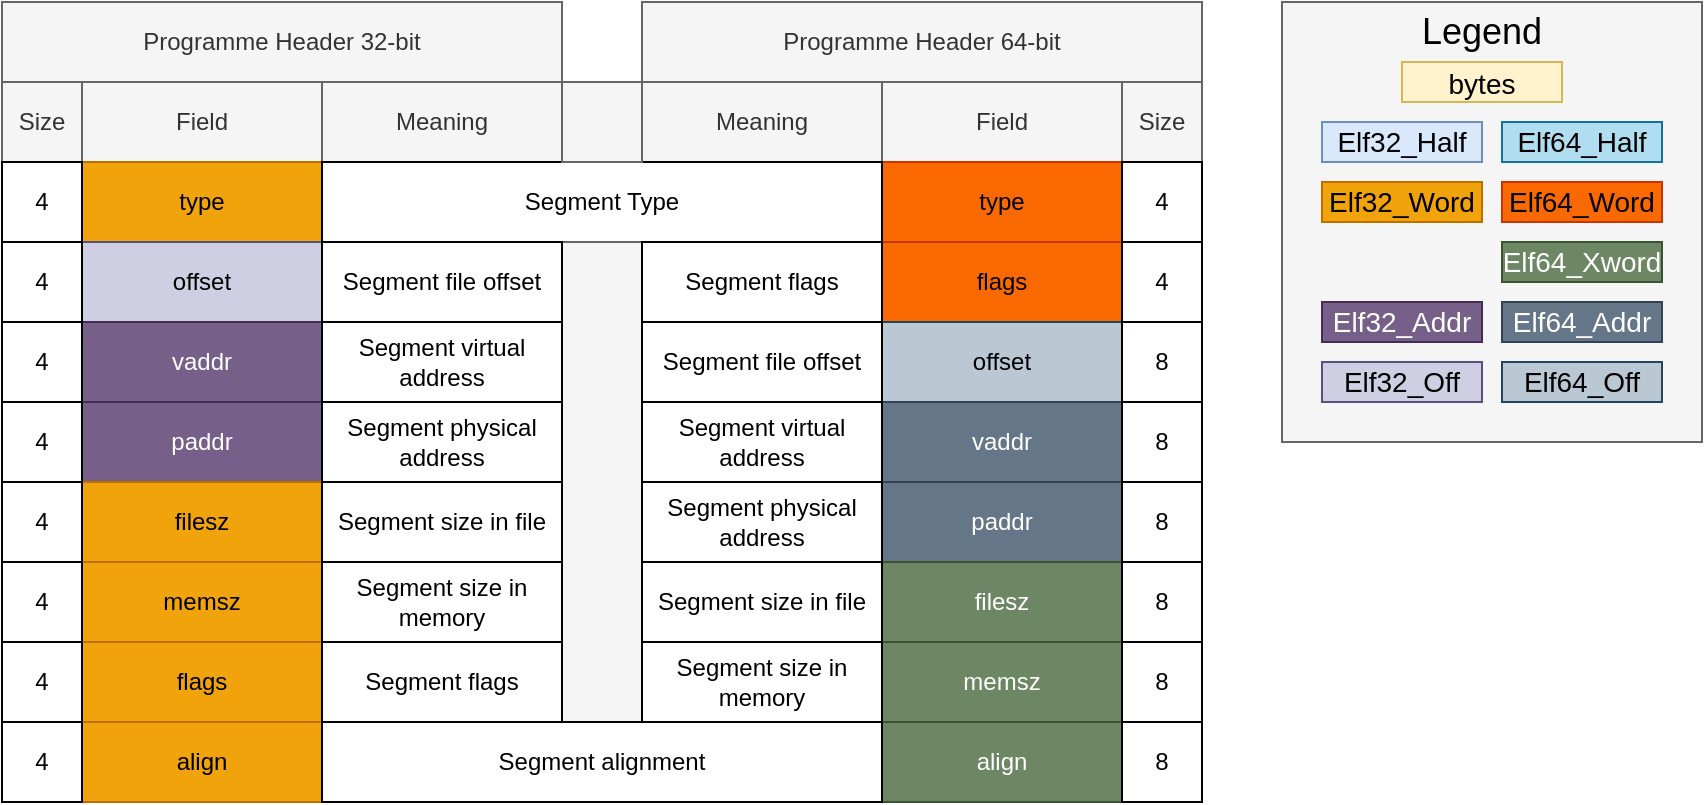 <mxfile version="20.0.4" type="device"><diagram id="YktVvvT_VE8jcDdbDB6O" name="Page-1"><mxGraphModel dx="1422" dy="780" grid="1" gridSize="10" guides="1" tooltips="1" connect="1" arrows="1" fold="1" page="1" pageScale="1" pageWidth="850" pageHeight="1100" math="0" shadow="0"><root><mxCell id="0"/><mxCell id="1" parent="0"/><mxCell id="N3jaFWHLVTYNTdlvyu-r-1" value="Programme Header 32-bit" style="rounded=0;whiteSpace=wrap;html=1;fillColor=#f5f5f5;fontColor=#333333;strokeColor=#666666;" vertex="1" parent="1"><mxGeometry x="80" y="80" width="280" height="40" as="geometry"/></mxCell><mxCell id="N3jaFWHLVTYNTdlvyu-r-2" value="Programme Header 64-bit" style="rounded=0;whiteSpace=wrap;html=1;fillColor=#f5f5f5;fontColor=#333333;strokeColor=#666666;" vertex="1" parent="1"><mxGeometry x="400" y="80" width="280" height="40" as="geometry"/></mxCell><mxCell id="N3jaFWHLVTYNTdlvyu-r-3" value="Size" style="rounded=0;whiteSpace=wrap;html=1;fillColor=#f5f5f5;fontColor=#333333;strokeColor=#666666;" vertex="1" parent="1"><mxGeometry x="80" y="120" width="40" height="40" as="geometry"/></mxCell><mxCell id="N3jaFWHLVTYNTdlvyu-r-4" value="Size" style="rounded=0;whiteSpace=wrap;html=1;fillColor=#f5f5f5;fontColor=#333333;strokeColor=#666666;" vertex="1" parent="1"><mxGeometry x="640" y="120" width="40" height="40" as="geometry"/></mxCell><mxCell id="N3jaFWHLVTYNTdlvyu-r-5" value="Field" style="rounded=0;whiteSpace=wrap;html=1;fillColor=#f5f5f5;fontColor=#333333;strokeColor=#666666;" vertex="1" parent="1"><mxGeometry x="120" y="120" width="120" height="40" as="geometry"/></mxCell><mxCell id="N3jaFWHLVTYNTdlvyu-r-6" value="Field" style="rounded=0;whiteSpace=wrap;html=1;fillColor=#f5f5f5;fontColor=#333333;strokeColor=#666666;" vertex="1" parent="1"><mxGeometry x="520" y="120" width="120" height="40" as="geometry"/></mxCell><mxCell id="N3jaFWHLVTYNTdlvyu-r-7" value="Meaning" style="rounded=0;whiteSpace=wrap;html=1;fillColor=#f5f5f5;fontColor=#333333;strokeColor=#666666;" vertex="1" parent="1"><mxGeometry x="240" y="120" width="120" height="40" as="geometry"/></mxCell><mxCell id="N3jaFWHLVTYNTdlvyu-r-8" value="" style="rounded=0;whiteSpace=wrap;html=1;fillColor=#f5f5f5;fontColor=#333333;strokeColor=#666666;" vertex="1" parent="1"><mxGeometry x="720" y="80" width="210" height="220" as="geometry"/></mxCell><mxCell id="N3jaFWHLVTYNTdlvyu-r-9" value="&lt;font style=&quot;font-size: 18px;&quot;&gt;Legend&lt;/font&gt;" style="text;html=1;strokeColor=none;fillColor=none;align=center;verticalAlign=middle;whiteSpace=wrap;rounded=0;" vertex="1" parent="1"><mxGeometry x="790" y="80" width="60" height="30" as="geometry"/></mxCell><mxCell id="N3jaFWHLVTYNTdlvyu-r-10" value="&lt;font style=&quot;font-size: 14px;&quot;&gt;bytes&lt;/font&gt;" style="rounded=0;whiteSpace=wrap;html=1;fontSize=18;fillColor=#fff2cc;strokeColor=#d6b656;" vertex="1" parent="1"><mxGeometry x="780" y="110" width="80" height="20" as="geometry"/></mxCell><mxCell id="N3jaFWHLVTYNTdlvyu-r-11" value="Elf32_Half" style="rounded=0;whiteSpace=wrap;html=1;fontSize=14;fillColor=#dae8fc;strokeColor=#6c8ebf;" vertex="1" parent="1"><mxGeometry x="740" y="140" width="80" height="20" as="geometry"/></mxCell><mxCell id="N3jaFWHLVTYNTdlvyu-r-12" value="Elf64_Half" style="rounded=0;whiteSpace=wrap;html=1;fontSize=14;fillColor=#b1ddf0;strokeColor=#10739e;" vertex="1" parent="1"><mxGeometry x="830" y="140" width="80" height="20" as="geometry"/></mxCell><mxCell id="N3jaFWHLVTYNTdlvyu-r-13" value="Elf32_Word" style="rounded=0;whiteSpace=wrap;html=1;fontSize=14;fillColor=#f0a30a;strokeColor=#BD7000;fontColor=#000000;" vertex="1" parent="1"><mxGeometry x="740" y="170" width="80" height="20" as="geometry"/></mxCell><mxCell id="N3jaFWHLVTYNTdlvyu-r-14" value="Elf64_Word" style="rounded=0;whiteSpace=wrap;html=1;fontSize=14;fillColor=#fa6800;strokeColor=#C73500;fontColor=#000000;" vertex="1" parent="1"><mxGeometry x="830" y="170" width="80" height="20" as="geometry"/></mxCell><mxCell id="N3jaFWHLVTYNTdlvyu-r-15" value="Elf32_Addr" style="rounded=0;whiteSpace=wrap;html=1;fontSize=14;fillColor=#76608a;strokeColor=#432D57;fontColor=#ffffff;" vertex="1" parent="1"><mxGeometry x="740" y="230" width="80" height="20" as="geometry"/></mxCell><mxCell id="N3jaFWHLVTYNTdlvyu-r-16" value="Elf64_Addr" style="rounded=0;whiteSpace=wrap;html=1;fontSize=14;fillColor=#647687;strokeColor=#314354;fontColor=#ffffff;" vertex="1" parent="1"><mxGeometry x="830" y="230" width="80" height="20" as="geometry"/></mxCell><mxCell id="N3jaFWHLVTYNTdlvyu-r-17" value="Elf32_Off" style="rounded=0;whiteSpace=wrap;html=1;fontSize=14;fillColor=#d0cee2;strokeColor=#56517e;" vertex="1" parent="1"><mxGeometry x="740" y="260" width="80" height="20" as="geometry"/></mxCell><mxCell id="N3jaFWHLVTYNTdlvyu-r-18" value="Elf64_Off" style="rounded=0;whiteSpace=wrap;html=1;fontSize=14;fillColor=#bac8d3;strokeColor=#23445d;" vertex="1" parent="1"><mxGeometry x="830" y="260" width="80" height="20" as="geometry"/></mxCell><mxCell id="N3jaFWHLVTYNTdlvyu-r-19" value="type" style="rounded=0;whiteSpace=wrap;html=1;fillColor=#f0a30a;fontColor=#000000;strokeColor=#BD7000;" vertex="1" parent="1"><mxGeometry x="120" y="160" width="120" height="40" as="geometry"/></mxCell><mxCell id="N3jaFWHLVTYNTdlvyu-r-20" value="offset" style="rounded=0;whiteSpace=wrap;html=1;fillColor=#d0cee2;strokeColor=#56517e;" vertex="1" parent="1"><mxGeometry x="120" y="200" width="120" height="40" as="geometry"/></mxCell><mxCell id="N3jaFWHLVTYNTdlvyu-r-22" value="vaddr" style="rounded=0;whiteSpace=wrap;html=1;fillColor=#76608a;fontColor=#ffffff;strokeColor=#432D57;" vertex="1" parent="1"><mxGeometry x="120" y="240" width="120" height="40" as="geometry"/></mxCell><mxCell id="N3jaFWHLVTYNTdlvyu-r-23" value="paddr" style="rounded=0;whiteSpace=wrap;html=1;fillColor=#76608a;fontColor=#ffffff;strokeColor=#432D57;" vertex="1" parent="1"><mxGeometry x="120" y="280" width="120" height="40" as="geometry"/></mxCell><mxCell id="N3jaFWHLVTYNTdlvyu-r-24" value="filesz" style="rounded=0;whiteSpace=wrap;html=1;fillColor=#f0a30a;fontColor=#000000;strokeColor=#BD7000;" vertex="1" parent="1"><mxGeometry x="120" y="320" width="120" height="40" as="geometry"/></mxCell><mxCell id="N3jaFWHLVTYNTdlvyu-r-25" value="memsz" style="rounded=0;whiteSpace=wrap;html=1;fillColor=#f0a30a;fontColor=#000000;strokeColor=#BD7000;" vertex="1" parent="1"><mxGeometry x="120" y="360" width="120" height="40" as="geometry"/></mxCell><mxCell id="N3jaFWHLVTYNTdlvyu-r-26" value="flags" style="rounded=0;whiteSpace=wrap;html=1;fillColor=#f0a30a;fontColor=#000000;strokeColor=#BD7000;" vertex="1" parent="1"><mxGeometry x="120" y="400" width="120" height="40" as="geometry"/></mxCell><mxCell id="N3jaFWHLVTYNTdlvyu-r-27" value="align" style="rounded=0;whiteSpace=wrap;html=1;fillColor=#f0a30a;fontColor=#000000;strokeColor=#BD7000;" vertex="1" parent="1"><mxGeometry x="120" y="440" width="120" height="40" as="geometry"/></mxCell><mxCell id="N3jaFWHLVTYNTdlvyu-r-28" value="type" style="rounded=0;whiteSpace=wrap;html=1;fillColor=#fa6800;fontColor=#000000;strokeColor=#C73500;" vertex="1" parent="1"><mxGeometry x="520" y="160" width="120" height="40" as="geometry"/></mxCell><mxCell id="N3jaFWHLVTYNTdlvyu-r-29" value="flags" style="rounded=0;whiteSpace=wrap;html=1;fillColor=#fa6800;fontColor=#000000;strokeColor=#C73500;" vertex="1" parent="1"><mxGeometry x="520" y="200" width="120" height="40" as="geometry"/></mxCell><mxCell id="N3jaFWHLVTYNTdlvyu-r-30" value="offset" style="rounded=0;whiteSpace=wrap;html=1;fillColor=#bac8d3;strokeColor=#23445d;" vertex="1" parent="1"><mxGeometry x="520" y="240" width="120" height="40" as="geometry"/></mxCell><mxCell id="N3jaFWHLVTYNTdlvyu-r-31" value="vaddr" style="rounded=0;whiteSpace=wrap;html=1;fillColor=#647687;fontColor=#ffffff;strokeColor=#314354;" vertex="1" parent="1"><mxGeometry x="520" y="280" width="120" height="40" as="geometry"/></mxCell><mxCell id="N3jaFWHLVTYNTdlvyu-r-32" value="paddr" style="rounded=0;whiteSpace=wrap;html=1;fillColor=#647687;fontColor=#ffffff;strokeColor=#314354;" vertex="1" parent="1"><mxGeometry x="520" y="320" width="120" height="40" as="geometry"/></mxCell><mxCell id="N3jaFWHLVTYNTdlvyu-r-33" value="filesz" style="rounded=0;whiteSpace=wrap;html=1;fillColor=#6d8764;fontColor=#ffffff;strokeColor=#3A5431;" vertex="1" parent="1"><mxGeometry x="520" y="360" width="120" height="40" as="geometry"/></mxCell><mxCell id="N3jaFWHLVTYNTdlvyu-r-34" value="memsz" style="rounded=0;whiteSpace=wrap;html=1;fillColor=#6d8764;fontColor=#ffffff;strokeColor=#3A5431;" vertex="1" parent="1"><mxGeometry x="520" y="400" width="120" height="40" as="geometry"/></mxCell><mxCell id="N3jaFWHLVTYNTdlvyu-r-35" value="align" style="rounded=0;whiteSpace=wrap;html=1;fillColor=#6d8764;fontColor=#ffffff;strokeColor=#3A5431;" vertex="1" parent="1"><mxGeometry x="520" y="440" width="120" height="40" as="geometry"/></mxCell><mxCell id="N3jaFWHLVTYNTdlvyu-r-36" value="Meaning" style="rounded=0;whiteSpace=wrap;html=1;fillColor=#f5f5f5;fontColor=#333333;strokeColor=#666666;" vertex="1" parent="1"><mxGeometry x="400" y="120" width="120" height="40" as="geometry"/></mxCell><mxCell id="N3jaFWHLVTYNTdlvyu-r-37" value="Segment Type" style="rounded=0;whiteSpace=wrap;html=1;" vertex="1" parent="1"><mxGeometry x="240" y="160" width="280" height="40" as="geometry"/></mxCell><mxCell id="N3jaFWHLVTYNTdlvyu-r-38" value="" style="rounded=0;whiteSpace=wrap;html=1;fillColor=#f5f5f5;fontColor=#333333;strokeColor=#666666;" vertex="1" parent="1"><mxGeometry x="360" y="120" width="40" height="40" as="geometry"/></mxCell><mxCell id="N3jaFWHLVTYNTdlvyu-r-39" value="" style="rounded=0;whiteSpace=wrap;html=1;fillColor=#f5f5f5;fontColor=#333333;strokeColor=#666666;" vertex="1" parent="1"><mxGeometry x="360" y="200" width="40" height="240" as="geometry"/></mxCell><mxCell id="N3jaFWHLVTYNTdlvyu-r-40" value="Segment file offset" style="rounded=0;whiteSpace=wrap;html=1;" vertex="1" parent="1"><mxGeometry x="240" y="200" width="120" height="40" as="geometry"/></mxCell><mxCell id="N3jaFWHLVTYNTdlvyu-r-41" value="Segment flags" style="rounded=0;whiteSpace=wrap;html=1;" vertex="1" parent="1"><mxGeometry x="400" y="200" width="120" height="40" as="geometry"/></mxCell><mxCell id="N3jaFWHLVTYNTdlvyu-r-42" value="Segment alignment" style="rounded=0;whiteSpace=wrap;html=1;" vertex="1" parent="1"><mxGeometry x="240" y="440" width="280" height="40" as="geometry"/></mxCell><mxCell id="N3jaFWHLVTYNTdlvyu-r-43" value="Segment virtual address" style="rounded=0;whiteSpace=wrap;html=1;" vertex="1" parent="1"><mxGeometry x="240" y="240" width="120" height="40" as="geometry"/></mxCell><mxCell id="N3jaFWHLVTYNTdlvyu-r-44" value="Segment physical address" style="rounded=0;whiteSpace=wrap;html=1;" vertex="1" parent="1"><mxGeometry x="240" y="280" width="120" height="40" as="geometry"/></mxCell><mxCell id="N3jaFWHLVTYNTdlvyu-r-45" value="Segment size in file" style="rounded=0;whiteSpace=wrap;html=1;" vertex="1" parent="1"><mxGeometry x="240" y="320" width="120" height="40" as="geometry"/></mxCell><mxCell id="N3jaFWHLVTYNTdlvyu-r-46" value="Segment size in memory" style="rounded=0;whiteSpace=wrap;html=1;" vertex="1" parent="1"><mxGeometry x="240" y="360" width="120" height="40" as="geometry"/></mxCell><mxCell id="N3jaFWHLVTYNTdlvyu-r-47" value="Segment flags" style="rounded=0;whiteSpace=wrap;html=1;" vertex="1" parent="1"><mxGeometry x="240" y="400" width="120" height="40" as="geometry"/></mxCell><mxCell id="N3jaFWHLVTYNTdlvyu-r-48" value="Segment file offset" style="rounded=0;whiteSpace=wrap;html=1;" vertex="1" parent="1"><mxGeometry x="400" y="240" width="120" height="40" as="geometry"/></mxCell><mxCell id="N3jaFWHLVTYNTdlvyu-r-49" value="Segment virtual address" style="rounded=0;whiteSpace=wrap;html=1;" vertex="1" parent="1"><mxGeometry x="400" y="280" width="120" height="40" as="geometry"/></mxCell><mxCell id="N3jaFWHLVTYNTdlvyu-r-50" value="Segment physical address" style="rounded=0;whiteSpace=wrap;html=1;" vertex="1" parent="1"><mxGeometry x="400" y="320" width="120" height="40" as="geometry"/></mxCell><mxCell id="N3jaFWHLVTYNTdlvyu-r-52" value="Segment size in file" style="rounded=0;whiteSpace=wrap;html=1;" vertex="1" parent="1"><mxGeometry x="400" y="360" width="120" height="40" as="geometry"/></mxCell><mxCell id="N3jaFWHLVTYNTdlvyu-r-53" value="Segment size in memory" style="rounded=0;whiteSpace=wrap;html=1;" vertex="1" parent="1"><mxGeometry x="400" y="400" width="120" height="40" as="geometry"/></mxCell><mxCell id="N3jaFWHLVTYNTdlvyu-r-54" value="4" style="rounded=0;whiteSpace=wrap;html=1;" vertex="1" parent="1"><mxGeometry x="80" y="160" width="40" height="40" as="geometry"/></mxCell><mxCell id="N3jaFWHLVTYNTdlvyu-r-55" value="4" style="rounded=0;whiteSpace=wrap;html=1;" vertex="1" parent="1"><mxGeometry x="640" y="160" width="40" height="40" as="geometry"/></mxCell><mxCell id="N3jaFWHLVTYNTdlvyu-r-56" value="4" style="rounded=0;whiteSpace=wrap;html=1;" vertex="1" parent="1"><mxGeometry x="80" y="400" width="40" height="40" as="geometry"/></mxCell><mxCell id="N3jaFWHLVTYNTdlvyu-r-57" value="4" style="rounded=0;whiteSpace=wrap;html=1;" vertex="1" parent="1"><mxGeometry x="640" y="200" width="40" height="40" as="geometry"/></mxCell><mxCell id="N3jaFWHLVTYNTdlvyu-r-59" value="4" style="rounded=0;whiteSpace=wrap;html=1;" vertex="1" parent="1"><mxGeometry x="80" y="200" width="40" height="40" as="geometry"/></mxCell><mxCell id="N3jaFWHLVTYNTdlvyu-r-60" value="8" style="rounded=0;whiteSpace=wrap;html=1;" vertex="1" parent="1"><mxGeometry x="640" y="240" width="40" height="40" as="geometry"/></mxCell><mxCell id="N3jaFWHLVTYNTdlvyu-r-61" value="4" style="rounded=0;whiteSpace=wrap;html=1;" vertex="1" parent="1"><mxGeometry x="80" y="240" width="40" height="40" as="geometry"/></mxCell><mxCell id="N3jaFWHLVTYNTdlvyu-r-62" value="4" style="rounded=0;whiteSpace=wrap;html=1;" vertex="1" parent="1"><mxGeometry x="80" y="280" width="40" height="40" as="geometry"/></mxCell><mxCell id="N3jaFWHLVTYNTdlvyu-r-63" value="8" style="rounded=0;whiteSpace=wrap;html=1;" vertex="1" parent="1"><mxGeometry x="640" y="280" width="40" height="40" as="geometry"/></mxCell><mxCell id="N3jaFWHLVTYNTdlvyu-r-64" value="8" style="rounded=0;whiteSpace=wrap;html=1;" vertex="1" parent="1"><mxGeometry x="640" y="320" width="40" height="40" as="geometry"/></mxCell><mxCell id="N3jaFWHLVTYNTdlvyu-r-65" value="4" style="rounded=0;whiteSpace=wrap;html=1;" vertex="1" parent="1"><mxGeometry x="80" y="320" width="40" height="40" as="geometry"/></mxCell><mxCell id="N3jaFWHLVTYNTdlvyu-r-66" value="4" style="rounded=0;whiteSpace=wrap;html=1;" vertex="1" parent="1"><mxGeometry x="80" y="360" width="40" height="40" as="geometry"/></mxCell><mxCell id="N3jaFWHLVTYNTdlvyu-r-68" value="4" style="rounded=0;whiteSpace=wrap;html=1;" vertex="1" parent="1"><mxGeometry x="80" y="440" width="40" height="40" as="geometry"/></mxCell><mxCell id="N3jaFWHLVTYNTdlvyu-r-69" value="8" style="rounded=0;whiteSpace=wrap;html=1;" vertex="1" parent="1"><mxGeometry x="640" y="360" width="40" height="40" as="geometry"/></mxCell><mxCell id="N3jaFWHLVTYNTdlvyu-r-70" value="8" style="rounded=0;whiteSpace=wrap;html=1;" vertex="1" parent="1"><mxGeometry x="640" y="400" width="40" height="40" as="geometry"/></mxCell><mxCell id="N3jaFWHLVTYNTdlvyu-r-72" value="8" style="rounded=0;whiteSpace=wrap;html=1;" vertex="1" parent="1"><mxGeometry x="640" y="440" width="40" height="40" as="geometry"/></mxCell><mxCell id="N3jaFWHLVTYNTdlvyu-r-73" value="Elf64_Xword" style="rounded=0;whiteSpace=wrap;html=1;fontSize=14;fillColor=#6d8764;strokeColor=#3A5431;fontColor=#ffffff;" vertex="1" parent="1"><mxGeometry x="830" y="200" width="80" height="20" as="geometry"/></mxCell></root></mxGraphModel></diagram></mxfile>